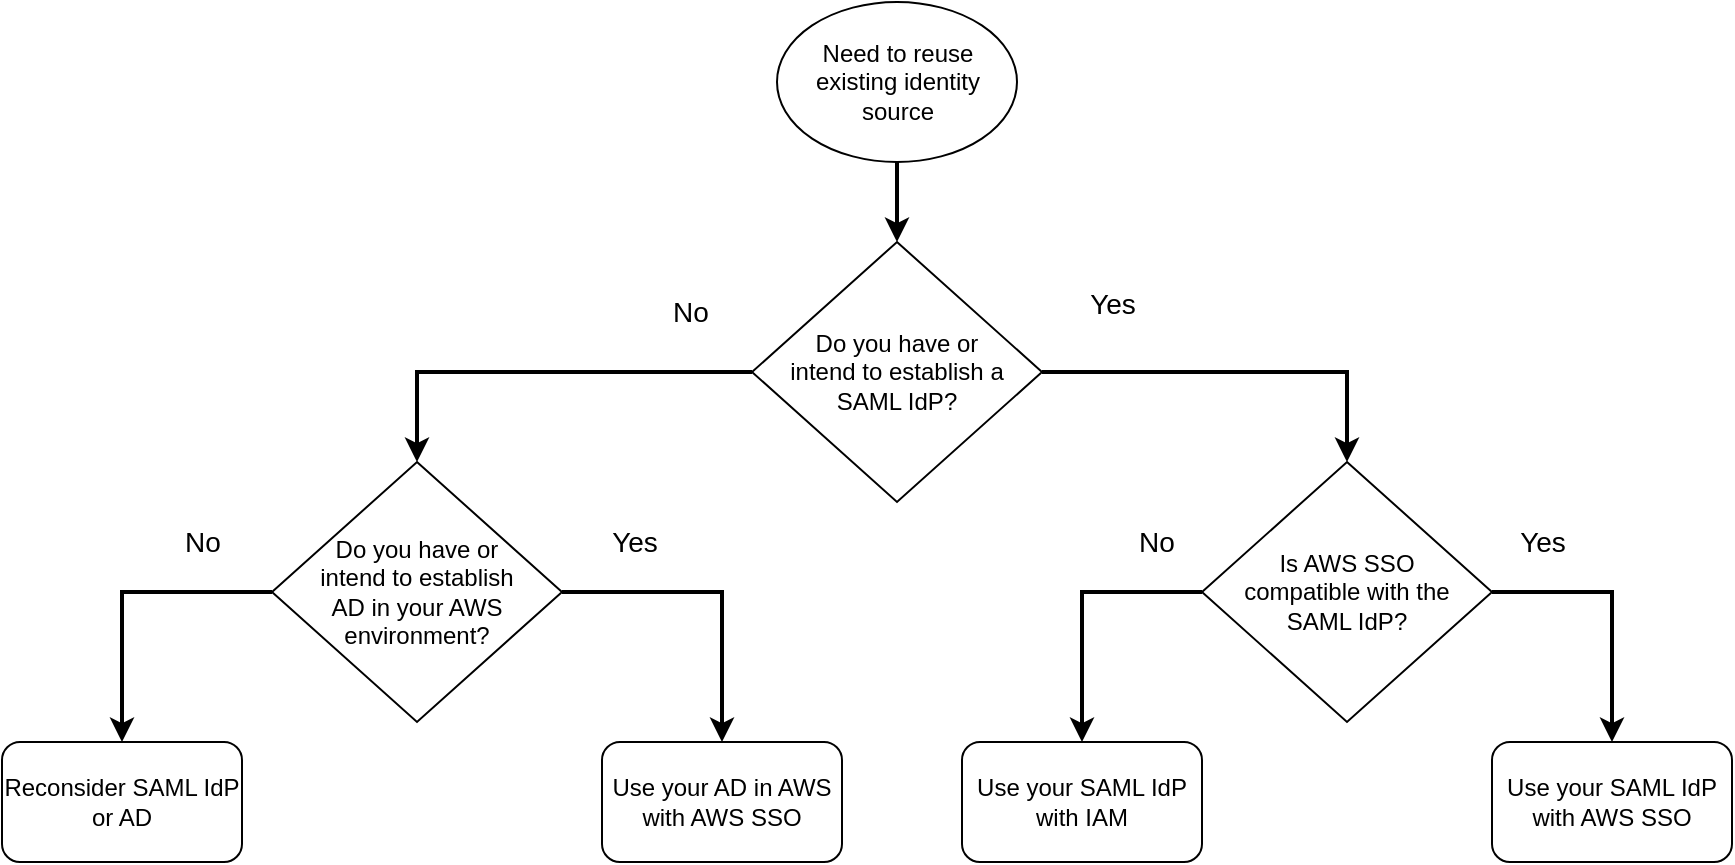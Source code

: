 <mxfile version="13.6.5" pages="3">
    <diagram id="ebNaoricuq0C9DzMqi7a" name="decision-tree">
        <mxGraphModel dx="1864" dy="1084" grid="1" gridSize="10" guides="1" tooltips="1" connect="1" arrows="1" fold="1" page="1" pageScale="1" pageWidth="850" pageHeight="1100" math="0" shadow="0">
            <root>
                <mxCell id="vapM_MPzAJH0PbhbbyIr-0"/>
                <mxCell id="vapM_MPzAJH0PbhbbyIr-1" parent="vapM_MPzAJH0PbhbbyIr-0"/>
                <mxCell id="vapM_MPzAJH0PbhbbyIr-10" style="edgeStyle=orthogonalEdgeStyle;rounded=0;orthogonalLoop=1;jettySize=auto;html=1;exitX=0.5;exitY=1;exitDx=0;exitDy=0;entryX=0.5;entryY=0;entryDx=0;entryDy=0;strokeWidth=2;" parent="vapM_MPzAJH0PbhbbyIr-1" source="vapM_MPzAJH0PbhbbyIr-2" target="vapM_MPzAJH0PbhbbyIr-3" edge="1">
                    <mxGeometry relative="1" as="geometry"/>
                </mxCell>
                <mxCell id="vapM_MPzAJH0PbhbbyIr-2" value="Need to reuse existing identity source" style="ellipse;whiteSpace=wrap;html=1;fillColor=#FFFFFF;" parent="vapM_MPzAJH0PbhbbyIr-1" vertex="1">
                    <mxGeometry x="337.5" y="60" width="120" height="80" as="geometry"/>
                </mxCell>
                <mxCell id="vapM_MPzAJH0PbhbbyIr-3" value="Do you have or intend to establish a SAML IdP?" style="rhombus;whiteSpace=wrap;html=1;fillColor=#FFFFFF;spacing=20;" parent="vapM_MPzAJH0PbhbbyIr-1" vertex="1">
                    <mxGeometry x="325" y="180" width="145" height="130" as="geometry"/>
                </mxCell>
                <mxCell id="vapM_MPzAJH0PbhbbyIr-5" value="Is AWS SSO compatible with the SAML IdP?" style="rhombus;whiteSpace=wrap;html=1;fillColor=#FFFFFF;spacing=20;" parent="vapM_MPzAJH0PbhbbyIr-1" vertex="1">
                    <mxGeometry x="550" y="290" width="145" height="130" as="geometry"/>
                </mxCell>
                <mxCell id="vapM_MPzAJH0PbhbbyIr-6" value="Use your SAML IdP with AWS SSO" style="rounded=1;whiteSpace=wrap;html=1;fillColor=#FFFFFF;" parent="vapM_MPzAJH0PbhbbyIr-1" vertex="1">
                    <mxGeometry x="695" y="430" width="120" height="60" as="geometry"/>
                </mxCell>
                <mxCell id="vapM_MPzAJH0PbhbbyIr-7" value="Do you have or intend to establish AD in your AWS environment?" style="rhombus;whiteSpace=wrap;html=1;fillColor=#FFFFFF;spacing=20;" parent="vapM_MPzAJH0PbhbbyIr-1" vertex="1">
                    <mxGeometry x="85" y="290" width="145" height="130" as="geometry"/>
                </mxCell>
                <mxCell id="vapM_MPzAJH0PbhbbyIr-8" value="Use your SAML IdP with IAM" style="rounded=1;whiteSpace=wrap;html=1;fillColor=#FFFFFF;" parent="vapM_MPzAJH0PbhbbyIr-1" vertex="1">
                    <mxGeometry x="430" y="430" width="120" height="60" as="geometry"/>
                </mxCell>
                <mxCell id="vapM_MPzAJH0PbhbbyIr-9" value="Use your AD in AWS with AWS SSO" style="rounded=1;whiteSpace=wrap;html=1;fillColor=#FFFFFF;" parent="vapM_MPzAJH0PbhbbyIr-1" vertex="1">
                    <mxGeometry x="250" y="430" width="120" height="60" as="geometry"/>
                </mxCell>
                <mxCell id="vapM_MPzAJH0PbhbbyIr-11" style="edgeStyle=orthogonalEdgeStyle;rounded=0;orthogonalLoop=1;jettySize=auto;html=1;exitX=0;exitY=0.5;exitDx=0;exitDy=0;entryX=0.5;entryY=0;entryDx=0;entryDy=0;strokeWidth=2;" parent="vapM_MPzAJH0PbhbbyIr-1" source="vapM_MPzAJH0PbhbbyIr-3" target="vapM_MPzAJH0PbhbbyIr-7" edge="1">
                    <mxGeometry relative="1" as="geometry">
                        <mxPoint x="407.5" y="150" as="sourcePoint"/>
                        <mxPoint x="407.5" y="190" as="targetPoint"/>
                    </mxGeometry>
                </mxCell>
                <mxCell id="vapM_MPzAJH0PbhbbyIr-12" style="edgeStyle=orthogonalEdgeStyle;rounded=0;orthogonalLoop=1;jettySize=auto;html=1;exitX=1;exitY=0.5;exitDx=0;exitDy=0;entryX=0.5;entryY=0;entryDx=0;entryDy=0;strokeWidth=2;" parent="vapM_MPzAJH0PbhbbyIr-1" source="vapM_MPzAJH0PbhbbyIr-3" target="vapM_MPzAJH0PbhbbyIr-5" edge="1">
                    <mxGeometry relative="1" as="geometry">
                        <mxPoint x="335" y="255" as="sourcePoint"/>
                        <mxPoint x="167.5" y="300" as="targetPoint"/>
                    </mxGeometry>
                </mxCell>
                <mxCell id="vapM_MPzAJH0PbhbbyIr-13" style="edgeStyle=orthogonalEdgeStyle;rounded=0;orthogonalLoop=1;jettySize=auto;html=1;exitX=1;exitY=0.5;exitDx=0;exitDy=0;entryX=0.5;entryY=0;entryDx=0;entryDy=0;strokeWidth=2;" parent="vapM_MPzAJH0PbhbbyIr-1" source="vapM_MPzAJH0PbhbbyIr-7" target="vapM_MPzAJH0PbhbbyIr-9" edge="1">
                    <mxGeometry relative="1" as="geometry">
                        <mxPoint x="480" y="255" as="sourcePoint"/>
                        <mxPoint x="632.5" y="300" as="targetPoint"/>
                    </mxGeometry>
                </mxCell>
                <mxCell id="vapM_MPzAJH0PbhbbyIr-16" value="&lt;font style=&quot;font-size: 14px&quot;&gt;Yes&lt;/font&gt;" style="edgeLabel;html=1;align=center;verticalAlign=middle;resizable=0;points=[];" parent="vapM_MPzAJH0PbhbbyIr-13" vertex="1" connectable="0">
                    <mxGeometry x="-0.407" y="2" relative="1" as="geometry">
                        <mxPoint x="-10" y="-23" as="offset"/>
                    </mxGeometry>
                </mxCell>
                <mxCell id="vapM_MPzAJH0PbhbbyIr-14" style="edgeStyle=orthogonalEdgeStyle;rounded=0;orthogonalLoop=1;jettySize=auto;html=1;exitX=0;exitY=0.5;exitDx=0;exitDy=0;entryX=0.5;entryY=0;entryDx=0;entryDy=0;strokeWidth=2;" parent="vapM_MPzAJH0PbhbbyIr-1" source="vapM_MPzAJH0PbhbbyIr-5" target="vapM_MPzAJH0PbhbbyIr-8" edge="1">
                    <mxGeometry relative="1" as="geometry">
                        <mxPoint x="240" y="365" as="sourcePoint"/>
                        <mxPoint x="300" y="440" as="targetPoint"/>
                    </mxGeometry>
                </mxCell>
                <mxCell id="vapM_MPzAJH0PbhbbyIr-17" value="&lt;span style=&quot;font-size: 14px&quot;&gt;No&lt;/span&gt;" style="edgeLabel;html=1;align=center;verticalAlign=middle;resizable=0;points=[];" parent="vapM_MPzAJH0PbhbbyIr-14" vertex="1" connectable="0">
                    <mxGeometry x="-0.687" y="-5" relative="1" as="geometry">
                        <mxPoint x="-2" y="-20" as="offset"/>
                    </mxGeometry>
                </mxCell>
                <mxCell id="vapM_MPzAJH0PbhbbyIr-15" style="edgeStyle=orthogonalEdgeStyle;rounded=0;orthogonalLoop=1;jettySize=auto;html=1;exitX=1;exitY=0.5;exitDx=0;exitDy=0;entryX=0.5;entryY=0;entryDx=0;entryDy=0;strokeWidth=2;" parent="vapM_MPzAJH0PbhbbyIr-1" source="vapM_MPzAJH0PbhbbyIr-5" target="vapM_MPzAJH0PbhbbyIr-6" edge="1">
                    <mxGeometry relative="1" as="geometry">
                        <mxPoint x="560" y="365" as="sourcePoint"/>
                        <mxPoint x="520" y="440" as="targetPoint"/>
                        <Array as="points">
                            <mxPoint x="755" y="355"/>
                        </Array>
                    </mxGeometry>
                </mxCell>
                <mxCell id="vapM_MPzAJH0PbhbbyIr-19" value="&lt;span style=&quot;font-size: 14px&quot;&gt;Yes&lt;/span&gt;" style="edgeLabel;html=1;align=center;verticalAlign=middle;resizable=0;points=[];" parent="vapM_MPzAJH0PbhbbyIr-15" vertex="1" connectable="0">
                    <mxGeometry x="-0.481" y="6" relative="1" as="geometry">
                        <mxPoint x="-10" y="-19" as="offset"/>
                    </mxGeometry>
                </mxCell>
                <mxCell id="vapM_MPzAJH0PbhbbyIr-20" value="Reconsider SAML IdP or AD" style="rounded=1;whiteSpace=wrap;html=1;fillColor=#FFFFFF;" parent="vapM_MPzAJH0PbhbbyIr-1" vertex="1">
                    <mxGeometry x="-50" y="430" width="120" height="60" as="geometry"/>
                </mxCell>
                <mxCell id="vapM_MPzAJH0PbhbbyIr-21" style="edgeStyle=orthogonalEdgeStyle;rounded=0;orthogonalLoop=1;jettySize=auto;html=1;exitX=0;exitY=0.5;exitDx=0;exitDy=0;entryX=0.5;entryY=0;entryDx=0;entryDy=0;strokeWidth=2;" parent="vapM_MPzAJH0PbhbbyIr-1" source="vapM_MPzAJH0PbhbbyIr-7" target="vapM_MPzAJH0PbhbbyIr-20" edge="1">
                    <mxGeometry relative="1" as="geometry">
                        <mxPoint x="240" y="365" as="sourcePoint"/>
                        <mxPoint x="320" y="440" as="targetPoint"/>
                    </mxGeometry>
                </mxCell>
                <mxCell id="vapM_MPzAJH0PbhbbyIr-22" value="&lt;font style=&quot;font-size: 14px&quot;&gt;No&lt;/font&gt;" style="edgeLabel;html=1;align=center;verticalAlign=middle;resizable=0;points=[];" parent="vapM_MPzAJH0PbhbbyIr-21" vertex="1" connectable="0">
                    <mxGeometry x="-0.407" y="2" relative="1" as="geometry">
                        <mxPoint x="9" y="-27" as="offset"/>
                    </mxGeometry>
                </mxCell>
                <mxCell id="yHYmTFjjycVsqIn3mBSF-0" value="&lt;font style=&quot;font-size: 14px&quot;&gt;No&lt;/font&gt;" style="edgeLabel;html=1;align=center;verticalAlign=middle;resizable=0;points=[];" vertex="1" connectable="0" parent="vapM_MPzAJH0PbhbbyIr-1">
                    <mxGeometry x="50" y="330" as="geometry">
                        <mxPoint x="244" y="-115" as="offset"/>
                    </mxGeometry>
                </mxCell>
                <mxCell id="yHYmTFjjycVsqIn3mBSF-1" value="&lt;font style=&quot;font-size: 14px&quot;&gt;Yes&lt;/font&gt;" style="edgeLabel;html=1;align=center;verticalAlign=middle;resizable=0;points=[];" vertex="1" connectable="0" parent="vapM_MPzAJH0PbhbbyIr-1">
                    <mxGeometry x="276" y="330" as="geometry">
                        <mxPoint x="229" y="-119" as="offset"/>
                    </mxGeometry>
                </mxCell>
            </root>
        </mxGraphModel>
    </diagram>
    <diagram id="zBwXZOt6y64cD11LXm4r" name="mad">
        <mxGraphModel dx="1864" dy="1084" grid="1" gridSize="10" guides="1" tooltips="1" connect="1" arrows="1" fold="1" page="1" pageScale="1" pageWidth="850" pageHeight="1100" math="0" shadow="0">
            <root>
                <mxCell id="0"/>
                <mxCell id="1" parent="0"/>
                <mxCell id="tUG6ERA7CwkmzWQRMpPt-1" value="" style="html=1;whiteSpace=wrap;fontSize=11;fontColor=#5a6c86;spacing=0;strokeColor=#5a6c86;strokeOpacity=100;fillOpacity=0;fillColor=#ffffff;" parent="1" vertex="1">
                    <mxGeometry x="-72" y="156" width="228" height="360" as="geometry"/>
                </mxCell>
                <UserObject label="Corporate Data Center" lucidchartObjectId="yV36uSDSA_6p" id="tUG6ERA7CwkmzWQRMpPt-2">
                    <mxCell style="html=1;whiteSpace=wrap;shape=mxgraph.aws4.group;grIcon=mxgraph.aws4.group_corporate_data_center;verticalAlign=top;align=left;spacingLeft=30;fillOpacity=100;fontColor=#5A6C86;fillColor=none;fontSize=11;spacing=0;strokeColor=#5a6c86;strokeOpacity=100;part=1;" parent="tUG6ERA7CwkmzWQRMpPt-1" vertex="1">
                        <mxGeometry width="228" height="360" as="geometry"/>
                    </mxCell>
                </UserObject>
                <UserObject label="Customer Edge Router" lucidchartObjectId="yV36Sef7pGWf" id="tUG6ERA7CwkmzWQRMpPt-3">
                    <mxCell style="html=1;whiteSpace=wrap;shape=mxgraph.aws4.customer_gateway;labelPosition=center;verticalLabelPosition=bottom;align=center;verticalAlign=top;strokeColor=none;fontSize=11;fontColor=#000000;spacing=0;strokeOpacity=100;fillColor=#693cc5;" parent="1" vertex="1">
                        <mxGeometry x="133" y="402" width="48" height="48" as="geometry"/>
                    </mxCell>
                </UserObject>
                <mxCell id="tUG6ERA7CwkmzWQRMpPt-4" value="" style="html=1;whiteSpace=wrap;fontSize=11;fontColor=#232f3e;spacing=0;strokeColor=#232f3e;strokeOpacity=100;fillOpacity=0;fillColor=#ffffff;" parent="1" vertex="1">
                    <mxGeometry x="290" y="156" width="370" height="336" as="geometry"/>
                </mxCell>
                <UserObject label="AWS Network Account" lucidchartObjectId="yV36WP5CP0t-" id="tUG6ERA7CwkmzWQRMpPt-5">
                    <mxCell style="html=1;whiteSpace=wrap;shape=mxgraph.aws4.group;grIcon=mxgraph.aws4.group_aws_cloud;verticalAlign=top;align=left;spacingLeft=30;fillOpacity=100;fillColor=none;fontSize=11;fontColor=#232f3e;spacing=0;strokeColor=#232f3e;strokeOpacity=100;part=1;" parent="tUG6ERA7CwkmzWQRMpPt-4" vertex="1">
                        <mxGeometry width="370" height="336" as="geometry"/>
                    </mxCell>
                </UserObject>
                <mxCell id="tUG6ERA7CwkmzWQRMpPt-6" value="" style="html=1;whiteSpace=wrap;fontSize=11;fontColor=#248814;spacing=0;strokeColor=#248814;strokeOpacity=100;fillOpacity=0;fillColor=#ffffff;" parent="1" vertex="1">
                    <mxGeometry x="300" y="204" width="348" height="276" as="geometry"/>
                </mxCell>
                <UserObject label="Virtual Private Cloud" lucidchartObjectId="yV36LvEYX_oW" id="tUG6ERA7CwkmzWQRMpPt-7">
                    <mxCell style="html=1;whiteSpace=wrap;shape=mxgraph.aws4.group;grIcon=mxgraph.aws4.group_vpc;verticalAlign=top;align=left;spacingLeft=30;fillOpacity=100;fontColor=#2C8723;fillColor=none;fontSize=11;spacing=0;strokeColor=#248814;strokeOpacity=100;part=1;" parent="tUG6ERA7CwkmzWQRMpPt-6" vertex="1">
                        <mxGeometry width="348" height="276" as="geometry"/>
                    </mxCell>
                </UserObject>
                <UserObject label="" lucidchartObjectId="yV36k1J~O321" id="tUG6ERA7CwkmzWQRMpPt-8">
                    <mxCell style="html=1;jettySize=18;fontSize=11;strokeOpacity=100;rounded=1;arcSize=0;edgeStyle=orthogonalEdgeStyle;startArrow=block;endFill=1;;endArrow=none;;exitX=1;exitY=0.5;exitPerimeter=1;entryX=0.121;entryY=0;entryPerimeter=1;" parent="1" source="tUG6ERA7CwkmzWQRMpPt-3" target="tUG6ERA7CwkmzWQRMpPt-40" edge="1">
                        <mxGeometry width="100" height="100" relative="1" as="geometry">
                            <Array as="points"/>
                        </mxGeometry>
                    </mxCell>
                </UserObject>
                <UserObject label="AWS Direct Connect" lucidchartObjectId="yV36MPawnAMJ" id="tUG6ERA7CwkmzWQRMpPt-9">
                    <mxCell style="html=1;whiteSpace=wrap;shape=mxgraph.aws4.resourceIcon;resIcon=mxgraph.aws4.direct_connect;labelPosition=center;verticalLabelPosition=bottom;align=center;verticalAlign=top;strokeColor=#ffffff;fontSize=11;fontColor=#000000;spacing=0;strokeOpacity=100;fillColor=#693cc5;" parent="1" vertex="1">
                        <mxGeometry x="216" y="360" width="36" height="36" as="geometry"/>
                    </mxCell>
                </UserObject>
                <UserObject label="VPN Connection" lucidchartObjectId="yV36~h.62QMF" id="tUG6ERA7CwkmzWQRMpPt-10">
                    <mxCell style="html=1;whiteSpace=wrap;shape=mxgraph.aws4.vpn_connection;labelPosition=center;verticalLabelPosition=bottom;align=center;verticalAlign=top;strokeColor=none;fontSize=11;fontColor=#000000;spacing=0;strokeOpacity=100;fillColor=#693cc5;" parent="1" vertex="1">
                        <mxGeometry x="218" y="432" width="32" height="36" as="geometry"/>
                    </mxCell>
                </UserObject>
                <UserObject label="Active Directory Domain Controller" lucidchartObjectId="yV36YjpQBl9~" id="tUG6ERA7CwkmzWQRMpPt-11">
                    <mxCell style="html=1;whiteSpace=wrap;shape=mxgraph.aws3.traditional_server;labelPosition=center;verticalLabelPosition=bottom;align=center;verticalAlign=top;fontSize=9;fontColor=#000000;spacing=3;strokeOpacity=100;fillColor=#7d7c7c;" parent="1" vertex="1">
                        <mxGeometry x="-12" y="264" width="36" height="60" as="geometry"/>
                    </mxCell>
                </UserObject>
                <UserObject label="Active Directory Domain Controller" lucidchartObjectId="yV36OMYJL0kc" id="tUG6ERA7CwkmzWQRMpPt-12">
                    <mxCell style="html=1;whiteSpace=wrap;shape=mxgraph.aws3.traditional_server;labelPosition=center;verticalLabelPosition=bottom;align=center;verticalAlign=top;fontSize=9;fontColor=#000000;spacing=3;strokeOpacity=100;fillColor=#7d7c7c;" parent="1" vertex="1">
                        <mxGeometry x="60" y="264" width="36" height="60" as="geometry"/>
                    </mxCell>
                </UserObject>
                <UserObject label="Availability Zone" lucidchartObjectId="yV36vAJjspma" id="tUG6ERA7CwkmzWQRMpPt-13">
                    <mxCell style="html=1;whiteSpace=wrap;verticalAlign=top;fillColor=none;fillOpacity=100;dashed=1;dashPattern=5 5;fontColor=#0E82B8;fontSize=11;spacing=0;strokeColor=#147eba;strokeOpacity=100;" parent="1" vertex="1">
                        <mxGeometry x="312" y="252" width="156" height="216" as="geometry"/>
                    </mxCell>
                </UserObject>
                <UserObject label="AWS Single Sign-On" lucidchartObjectId="yV369IbAe0Ue" id="tUG6ERA7CwkmzWQRMpPt-14">
                    <mxCell style="html=1;whiteSpace=wrap;shape=mxgraph.aws4.resourceIcon;resIcon=mxgraph.aws4.single_sign_on;labelPosition=center;verticalLabelPosition=bottom;align=center;verticalAlign=top;strokeColor=#ffffff;fontSize=11;fontColor=#000000;spacing=0;strokeOpacity=100;fillColor=#d6242d;" parent="1" vertex="1">
                        <mxGeometry x="939" y="516" width="72" height="72" as="geometry"/>
                    </mxCell>
                </UserObject>
                <UserObject label="AD Connector" lucidchartObjectId="yV36pOmHtfre" id="tUG6ERA7CwkmzWQRMpPt-15">
                    <mxCell style="html=1;whiteSpace=wrap;shape=mxgraph.aws4.ad_connector;labelPosition=center;verticalLabelPosition=bottom;align=center;verticalAlign=top;strokeColor=none;fontSize=11;fontColor=#000000;spacing=0;strokeOpacity=100;fillColor=#d6242d;" parent="1" vertex="1">
                        <mxGeometry x="769" y="720" width="54" height="50" as="geometry"/>
                    </mxCell>
                </UserObject>
                <UserObject label="AD Connector" lucidchartObjectId="yV368WcRAyPx" id="tUG6ERA7CwkmzWQRMpPt-16">
                    <mxCell style="html=1;whiteSpace=wrap;shape=mxgraph.aws4.ad_connector;labelPosition=center;verticalLabelPosition=bottom;align=center;verticalAlign=top;strokeColor=none;fontSize=11;fontColor=#000000;spacing=0;strokeOpacity=100;fillColor=#d6242d;" parent="1" vertex="1">
                        <mxGeometry x="939" y="720" width="54" height="50" as="geometry"/>
                    </mxCell>
                </UserObject>
                <mxCell id="tUG6ERA7CwkmzWQRMpPt-17" value="" style="html=1;whiteSpace=wrap;fontSize=11;fontColor=#147eba;spacing=0;strokeColor=none;strokeOpacity=100;fillOpacity=13;fillColor=#147eba;strokeWidth=0;" parent="1" vertex="1">
                    <mxGeometry x="324" y="288" width="132" height="168" as="geometry"/>
                </mxCell>
                <UserObject label="Private Subnet" lucidchartObjectId="yV36YjX4UM3w" id="tUG6ERA7CwkmzWQRMpPt-18">
                    <mxCell style="html=1;whiteSpace=wrap;shape=mxgraph.aws4.group;grIcon=mxgraph.aws4.group_security_group;grStroke=0;verticalAlign=top;align=left;spacingLeft=30;fillOpacity=100;strokeColor=#0E82B8;fontColor=#0E82B8;fillColor=none;fontSize=11;spacing=0;strokeOpacity=100;strokeWidth=0;part=1;" parent="tUG6ERA7CwkmzWQRMpPt-17" vertex="1">
                        <mxGeometry width="132" height="168" as="geometry"/>
                    </mxCell>
                </UserObject>
                <UserObject label="Availability Zone" lucidchartObjectId="yV366Olvt4-X" id="tUG6ERA7CwkmzWQRMpPt-19">
                    <mxCell style="html=1;whiteSpace=wrap;verticalAlign=top;fillColor=none;fillOpacity=100;dashed=1;dashPattern=5 5;fontColor=#0E82B8;fontSize=11;spacing=0;strokeColor=#147eba;strokeOpacity=100;" parent="1" vertex="1">
                        <mxGeometry x="475" y="252" width="156" height="216" as="geometry"/>
                    </mxCell>
                </UserObject>
                <mxCell id="tUG6ERA7CwkmzWQRMpPt-20" value="" style="html=1;whiteSpace=wrap;fontSize=11;fontColor=#147eba;spacing=0;strokeColor=none;strokeOpacity=100;fillOpacity=13;fillColor=#147eba;strokeWidth=0;" parent="1" vertex="1">
                    <mxGeometry x="487" y="288" width="132" height="168" as="geometry"/>
                </mxCell>
                <UserObject label="Private Subnet" lucidchartObjectId="yV36QZECznzp" id="tUG6ERA7CwkmzWQRMpPt-21">
                    <mxCell style="html=1;whiteSpace=wrap;shape=mxgraph.aws4.group;grIcon=mxgraph.aws4.group_security_group;grStroke=0;verticalAlign=top;align=left;spacingLeft=30;fillOpacity=100;strokeColor=#0E82B8;fontColor=#0E82B8;fillColor=none;fontSize=11;spacing=0;strokeOpacity=100;strokeWidth=0;part=1;" parent="tUG6ERA7CwkmzWQRMpPt-20" vertex="1">
                        <mxGeometry width="132" height="168" as="geometry"/>
                    </mxCell>
                </UserObject>
                <mxCell id="tUG6ERA7CwkmzWQRMpPt-22" value="" style="html=1;whiteSpace=wrap;fontSize=11;fontColor=#232f3e;spacing=0;strokeColor=#232f3e;strokeOpacity=100;fillOpacity=0;fillColor=#ffffff;" parent="1" vertex="1">
                    <mxGeometry x="696" y="504" width="370" height="336" as="geometry"/>
                </mxCell>
                <UserObject label="AWS Master Account" lucidchartObjectId="yV36Fc-hTEtM" id="tUG6ERA7CwkmzWQRMpPt-23">
                    <mxCell style="html=1;whiteSpace=wrap;shape=mxgraph.aws4.group;grIcon=mxgraph.aws4.group_aws_cloud;verticalAlign=top;align=left;spacingLeft=30;fillOpacity=100;fillColor=none;fontSize=11;fontColor=#232f3e;spacing=0;strokeColor=#232f3e;strokeOpacity=100;part=1;" parent="tUG6ERA7CwkmzWQRMpPt-22" vertex="1">
                        <mxGeometry width="370" height="336" as="geometry"/>
                    </mxCell>
                </UserObject>
                <mxCell id="tUG6ERA7CwkmzWQRMpPt-24" value="" style="html=1;whiteSpace=wrap;fontSize=11;fontColor=#232f3e;spacing=0;strokeColor=#232f3e;strokeOpacity=100;fillOpacity=0;fillColor=#ffffff;" parent="1" vertex="1">
                    <mxGeometry x="290" y="504" width="370" height="336" as="geometry"/>
                </mxCell>
                <UserObject label="AWS Infrastructure Shared Services Account" lucidchartObjectId="yV36uAo72ExO" id="tUG6ERA7CwkmzWQRMpPt-25">
                    <mxCell style="html=1;whiteSpace=wrap;shape=mxgraph.aws4.group;grIcon=mxgraph.aws4.group_aws_cloud;verticalAlign=top;align=left;spacingLeft=30;fillOpacity=100;fillColor=none;fontSize=11;fontColor=#232f3e;spacing=0;strokeColor=#232f3e;strokeOpacity=100;part=1;" parent="tUG6ERA7CwkmzWQRMpPt-24" vertex="1">
                        <mxGeometry width="370" height="336" as="geometry"/>
                    </mxCell>
                </UserObject>
                <mxCell id="tUG6ERA7CwkmzWQRMpPt-26" value="" style="html=1;whiteSpace=wrap;fontSize=11;fontColor=#248814;spacing=0;strokeColor=#248814;strokeOpacity=100;fillOpacity=0;fillColor=#ffffff;" parent="1" vertex="1">
                    <mxGeometry x="300" y="552" width="348" height="276" as="geometry"/>
                </mxCell>
                <UserObject label="Virtual Private Cloud" lucidchartObjectId="yV36QSAxIH4l" id="tUG6ERA7CwkmzWQRMpPt-27">
                    <mxCell style="html=1;whiteSpace=wrap;shape=mxgraph.aws4.group;grIcon=mxgraph.aws4.group_vpc;verticalAlign=top;align=left;spacingLeft=30;fillOpacity=100;fontColor=#2C8723;fillColor=none;fontSize=11;spacing=0;strokeColor=#248814;strokeOpacity=100;part=1;" parent="tUG6ERA7CwkmzWQRMpPt-26" vertex="1">
                        <mxGeometry width="348" height="276" as="geometry"/>
                    </mxCell>
                </UserObject>
                <UserObject label="Availability Zone" lucidchartObjectId="yV36DQKX4VJS" id="tUG6ERA7CwkmzWQRMpPt-28">
                    <mxCell style="html=1;whiteSpace=wrap;verticalAlign=top;fillColor=none;fillOpacity=100;dashed=1;dashPattern=5 5;fontColor=#0E82B8;fontSize=11;spacing=0;strokeColor=#147eba;strokeOpacity=100;" parent="1" vertex="1">
                        <mxGeometry x="312" y="600" width="156" height="216" as="geometry"/>
                    </mxCell>
                </UserObject>
                <mxCell id="tUG6ERA7CwkmzWQRMpPt-29" value="" style="html=1;whiteSpace=wrap;fontSize=11;fontColor=#147eba;spacing=0;strokeColor=none;strokeOpacity=100;fillOpacity=13;fillColor=#147eba;strokeWidth=0;" parent="1" vertex="1">
                    <mxGeometry x="324" y="636" width="132" height="168" as="geometry"/>
                </mxCell>
                <UserObject label="Private Subnet" lucidchartObjectId="yV36VYO2asGe" id="tUG6ERA7CwkmzWQRMpPt-30">
                    <mxCell style="html=1;whiteSpace=wrap;shape=mxgraph.aws4.group;grIcon=mxgraph.aws4.group_security_group;grStroke=0;verticalAlign=top;align=left;spacingLeft=30;fillOpacity=100;strokeColor=#0E82B8;fontColor=#0E82B8;fillColor=none;fontSize=11;spacing=0;strokeOpacity=100;strokeWidth=0;part=1;" parent="tUG6ERA7CwkmzWQRMpPt-29" vertex="1">
                        <mxGeometry width="132" height="168" as="geometry"/>
                    </mxCell>
                </UserObject>
                <UserObject label="Availability Zone" lucidchartObjectId="yV36gyVJO9Ug" id="tUG6ERA7CwkmzWQRMpPt-31">
                    <mxCell style="html=1;whiteSpace=wrap;verticalAlign=top;fillColor=none;fillOpacity=100;dashed=1;dashPattern=5 5;fontColor=#0E82B8;fontSize=11;spacing=0;strokeColor=#147eba;strokeOpacity=100;" parent="1" vertex="1">
                        <mxGeometry x="475" y="600" width="156" height="216" as="geometry"/>
                    </mxCell>
                </UserObject>
                <mxCell id="tUG6ERA7CwkmzWQRMpPt-32" value="" style="html=1;whiteSpace=wrap;fontSize=11;fontColor=#147eba;spacing=0;strokeColor=none;strokeOpacity=100;fillOpacity=13;fillColor=#147eba;strokeWidth=0;" parent="1" vertex="1">
                    <mxGeometry x="487" y="636" width="132" height="168" as="geometry"/>
                </mxCell>
                <UserObject label="Private Subnet" lucidchartObjectId="yV36o6tIp~Oz" id="tUG6ERA7CwkmzWQRMpPt-33">
                    <mxCell style="html=1;whiteSpace=wrap;shape=mxgraph.aws4.group;grIcon=mxgraph.aws4.group_security_group;grStroke=0;verticalAlign=top;align=left;spacingLeft=30;fillOpacity=100;strokeColor=#0E82B8;fontColor=#0E82B8;fillColor=none;fontSize=11;spacing=0;strokeOpacity=100;strokeWidth=0;part=1;" parent="tUG6ERA7CwkmzWQRMpPt-32" vertex="1">
                        <mxGeometry width="132" height="168" as="geometry"/>
                    </mxCell>
                </UserObject>
                <mxCell id="tUG6ERA7CwkmzWQRMpPt-34" value="" style="html=1;whiteSpace=wrap;fontSize=11;fontColor=#147eba;spacing=0;strokeColor=none;strokeOpacity=100;fillOpacity=13;fillColor=#147eba;strokeWidth=0;" parent="1" vertex="1">
                    <mxGeometry x="721" y="636" width="150" height="168" as="geometry"/>
                </mxCell>
                <UserObject label="Shared Subnet from Shared Services VPC" lucidchartObjectId="yV36zYc8-SsR" id="tUG6ERA7CwkmzWQRMpPt-35">
                    <mxCell style="html=1;whiteSpace=wrap;shape=mxgraph.aws4.group;grIcon=mxgraph.aws4.group_security_group;grStroke=0;verticalAlign=top;align=left;spacingLeft=30;fillOpacity=100;strokeColor=#0E82B8;fontColor=#0E82B8;fillColor=none;fontSize=11;spacing=0;strokeOpacity=100;strokeWidth=0;part=1;" parent="tUG6ERA7CwkmzWQRMpPt-34" vertex="1">
                        <mxGeometry width="150" height="168" as="geometry"/>
                    </mxCell>
                </UserObject>
                <mxCell id="tUG6ERA7CwkmzWQRMpPt-36" value="" style="html=1;whiteSpace=wrap;fontSize=11;fontColor=#147eba;spacing=0;strokeColor=none;strokeOpacity=100;fillOpacity=13;fillColor=#147eba;strokeWidth=0;" parent="1" vertex="1">
                    <mxGeometry x="891" y="636" width="150" height="168" as="geometry"/>
                </mxCell>
                <UserObject label="Shared Subnet from Shared Services VPC" lucidchartObjectId="yV36Ej3NoUNp" id="tUG6ERA7CwkmzWQRMpPt-37">
                    <mxCell style="html=1;whiteSpace=wrap;shape=mxgraph.aws4.group;grIcon=mxgraph.aws4.group_security_group;grStroke=0;verticalAlign=top;align=left;spacingLeft=30;fillOpacity=100;strokeColor=#0E82B8;fontColor=#0E82B8;fillColor=none;fontSize=11;spacing=0;strokeOpacity=100;strokeWidth=0;part=1;" parent="tUG6ERA7CwkmzWQRMpPt-36" vertex="1">
                        <mxGeometry width="150" height="168" as="geometry"/>
                    </mxCell>
                </UserObject>
                <UserObject label="" lucidchartObjectId="yV36VeFLOU1M" id="tUG6ERA7CwkmzWQRMpPt-38">
                    <mxCell style="html=1;jettySize=18;fontSize=11;strokeColor=#d6242d;strokeOpacity=100;strokeWidth=3;rounded=1;arcSize=0;edgeStyle=elbowEdgeStyle;startArrow=none;;endArrow=block;endFill=1;;entryX=0;entryY=0.286;entryPerimeter=1;" parent="1" target="tUG6ERA7CwkmzWQRMpPt-34" edge="1">
                        <mxGeometry width="100" height="100" relative="1" as="geometry">
                            <Array as="points"/>
                            <mxPoint x="456" y="684" as="sourcePoint"/>
                        </mxGeometry>
                    </mxCell>
                </UserObject>
                <UserObject label="" lucidchartObjectId="yV36ouSR5pkV" id="tUG6ERA7CwkmzWQRMpPt-39">
                    <mxCell style="html=1;jettySize=18;fontSize=11;strokeColor=#d6242d;strokeOpacity=100;strokeWidth=3;rounded=1;arcSize=0;edgeStyle=orthogonalEdgeStyle;startArrow=none;;endArrow=block;endFill=1;;exitX=1;exitY=0.429;exitPerimeter=1;entryX=0;entryY=0.429;entryPerimeter=1;" parent="1" source="tUG6ERA7CwkmzWQRMpPt-32" target="tUG6ERA7CwkmzWQRMpPt-36" edge="1">
                        <mxGeometry width="100" height="100" relative="1" as="geometry">
                            <Array as="points"/>
                        </mxGeometry>
                    </mxCell>
                </UserObject>
                <UserObject label="Shared  Transit Gateway" lucidchartObjectId="yV36JQ-C3Iln" id="tUG6ERA7CwkmzWQRMpPt-40">
                    <mxCell style="html=1;whiteSpace=wrap;shape=mxgraph.aws4.resourceIcon;resIcon=mxgraph.aws4.transit_gateway;labelPosition=center;verticalLabelPosition=bottom;align=center;verticalAlign=top;strokeColor=#ffffff;fontSize=11;fontColor=#000000;spacing=0;strokeOpacity=100;fillColor=#693cc5;" parent="1" vertex="1">
                        <mxGeometry x="652" y="468" width="54" height="54" as="geometry"/>
                    </mxCell>
                </UserObject>
                <UserObject label="AWS Managed Microsoft AD" lucidchartObjectId="KV36Be.7rDYy" id="tUG6ERA7CwkmzWQRMpPt-41">
                    <mxCell style="html=1;whiteSpace=wrap;shape=mxgraph.aws4.managed_ms_ad;labelPosition=center;verticalLabelPosition=bottom;align=center;verticalAlign=top;strokeColor=none;fontSize=11;fontColor=#000000;spacing=0;strokeOpacity=100;fillColor=#d6242d;" parent="1" vertex="1">
                        <mxGeometry x="372" y="696" width="48" height="47" as="geometry"/>
                    </mxCell>
                </UserObject>
                <UserObject label="AWS Managed Microsoft AD" lucidchartObjectId="KV36wjnMP4rZ" id="tUG6ERA7CwkmzWQRMpPt-42">
                    <mxCell style="html=1;whiteSpace=wrap;shape=mxgraph.aws4.managed_ms_ad;labelPosition=center;verticalLabelPosition=bottom;align=center;verticalAlign=top;strokeColor=none;fontSize=11;fontColor=#000000;spacing=0;strokeOpacity=100;fillColor=#d6242d;" parent="1" vertex="1">
                        <mxGeometry x="529" y="696" width="48" height="47" as="geometry"/>
                    </mxCell>
                </UserObject>
            </root>
        </mxGraphModel>
    </diagram>
    <diagram id="OAX0-c43AcRWh5rPUBYf" name="self-managed-ad">
        <mxGraphModel dx="1864" dy="1084" grid="1" gridSize="10" guides="1" tooltips="1" connect="1" arrows="1" fold="1" page="1" pageScale="1" pageWidth="850" pageHeight="1100" math="0" shadow="0">
            <root>
                <mxCell id="wwPzeh1myE0Zpn4RF0lU-0"/>
                <mxCell id="wwPzeh1myE0Zpn4RF0lU-1" parent="wwPzeh1myE0Zpn4RF0lU-0"/>
                <mxCell id="wwPzeh1myE0Zpn4RF0lU-2" value="" style="html=1;whiteSpace=wrap;fontSize=11;fontColor=#5a6c86;spacing=0;strokeColor=#5a6c86;strokeOpacity=100;fillOpacity=0;fillColor=#ffffff;" parent="wwPzeh1myE0Zpn4RF0lU-1" vertex="1">
                    <mxGeometry x="-72" y="156" width="228" height="360" as="geometry"/>
                </mxCell>
                <UserObject label="Corporate Data Center" lucidchartObjectId="wD36Ym39XgtD" id="wwPzeh1myE0Zpn4RF0lU-3">
                    <mxCell style="html=1;whiteSpace=wrap;shape=mxgraph.aws4.group;grIcon=mxgraph.aws4.group_corporate_data_center;verticalAlign=top;align=left;spacingLeft=30;fillOpacity=100;fontColor=#5A6C86;fillColor=none;fontSize=11;spacing=0;strokeColor=#5a6c86;strokeOpacity=100;part=1;" parent="wwPzeh1myE0Zpn4RF0lU-2" vertex="1">
                        <mxGeometry width="228" height="360" as="geometry"/>
                    </mxCell>
                </UserObject>
                <UserObject label="Customer Edge Router" lucidchartObjectId="wD36wJ8la3iW" id="wwPzeh1myE0Zpn4RF0lU-4">
                    <mxCell style="html=1;whiteSpace=wrap;shape=mxgraph.aws4.customer_gateway;labelPosition=center;verticalLabelPosition=bottom;align=center;verticalAlign=top;strokeColor=none;fontSize=11;fontColor=#000000;spacing=0;strokeOpacity=100;fillColor=#693cc5;" parent="wwPzeh1myE0Zpn4RF0lU-1" vertex="1">
                        <mxGeometry x="133" y="402" width="48" height="48" as="geometry"/>
                    </mxCell>
                </UserObject>
                <mxCell id="wwPzeh1myE0Zpn4RF0lU-5" value="" style="html=1;whiteSpace=wrap;fontSize=11;fontColor=#232f3e;spacing=0;strokeColor=#232f3e;strokeOpacity=100;fillOpacity=0;fillColor=#ffffff;" parent="wwPzeh1myE0Zpn4RF0lU-1" vertex="1">
                    <mxGeometry x="290" y="156" width="370" height="336" as="geometry"/>
                </mxCell>
                <UserObject label="AWS Network Account" lucidchartObjectId="wD36ZxVUwn57" id="wwPzeh1myE0Zpn4RF0lU-6">
                    <mxCell style="html=1;whiteSpace=wrap;shape=mxgraph.aws4.group;grIcon=mxgraph.aws4.group_aws_cloud;verticalAlign=top;align=left;spacingLeft=30;fillOpacity=100;fillColor=none;fontSize=11;fontColor=#232f3e;spacing=0;strokeColor=#232f3e;strokeOpacity=100;part=1;" parent="wwPzeh1myE0Zpn4RF0lU-5" vertex="1">
                        <mxGeometry width="370" height="336" as="geometry"/>
                    </mxCell>
                </UserObject>
                <mxCell id="wwPzeh1myE0Zpn4RF0lU-7" value="" style="html=1;whiteSpace=wrap;fontSize=11;fontColor=#248814;spacing=0;strokeColor=#248814;strokeOpacity=100;fillOpacity=0;fillColor=#ffffff;" parent="wwPzeh1myE0Zpn4RF0lU-1" vertex="1">
                    <mxGeometry x="300" y="204" width="348" height="276" as="geometry"/>
                </mxCell>
                <UserObject label="Virtual Private Cloud" lucidchartObjectId="wD36VYw41Bxi" id="wwPzeh1myE0Zpn4RF0lU-8">
                    <mxCell style="html=1;whiteSpace=wrap;shape=mxgraph.aws4.group;grIcon=mxgraph.aws4.group_vpc;verticalAlign=top;align=left;spacingLeft=30;fillOpacity=100;fontColor=#2C8723;fillColor=none;fontSize=11;spacing=0;strokeColor=#248814;strokeOpacity=100;part=1;" parent="wwPzeh1myE0Zpn4RF0lU-7" vertex="1">
                        <mxGeometry width="348" height="276" as="geometry"/>
                    </mxCell>
                </UserObject>
                <UserObject label="" lucidchartObjectId="wD36kJcJA6Z." id="wwPzeh1myE0Zpn4RF0lU-9">
                    <mxCell style="html=1;jettySize=18;fontSize=11;strokeOpacity=100;rounded=1;arcSize=0;edgeStyle=orthogonalEdgeStyle;startArrow=block;endFill=1;;endArrow=none;;exitX=1;exitY=0.5;exitPerimeter=1;entryX=0.121;entryY=0;entryPerimeter=1;" parent="wwPzeh1myE0Zpn4RF0lU-1" source="wwPzeh1myE0Zpn4RF0lU-4" target="wwPzeh1myE0Zpn4RF0lU-43" edge="1">
                        <mxGeometry width="100" height="100" relative="1" as="geometry">
                            <Array as="points"/>
                        </mxGeometry>
                    </mxCell>
                </UserObject>
                <UserObject label="AWS Direct Connect" lucidchartObjectId="wD36FEzocoYv" id="wwPzeh1myE0Zpn4RF0lU-10">
                    <mxCell style="html=1;whiteSpace=wrap;shape=mxgraph.aws4.resourceIcon;resIcon=mxgraph.aws4.direct_connect;labelPosition=center;verticalLabelPosition=bottom;align=center;verticalAlign=top;strokeColor=#ffffff;fontSize=11;fontColor=#000000;spacing=0;strokeOpacity=100;fillColor=#693cc5;" parent="wwPzeh1myE0Zpn4RF0lU-1" vertex="1">
                        <mxGeometry x="216" y="360" width="36" height="36" as="geometry"/>
                    </mxCell>
                </UserObject>
                <UserObject label="VPN Connection" lucidchartObjectId="wD36rDgqL8s-" id="wwPzeh1myE0Zpn4RF0lU-11">
                    <mxCell style="html=1;whiteSpace=wrap;shape=mxgraph.aws4.vpn_connection;labelPosition=center;verticalLabelPosition=bottom;align=center;verticalAlign=top;strokeColor=none;fontSize=11;fontColor=#000000;spacing=0;strokeOpacity=100;fillColor=#693cc5;" parent="wwPzeh1myE0Zpn4RF0lU-1" vertex="1">
                        <mxGeometry x="218" y="432" width="32" height="36" as="geometry"/>
                    </mxCell>
                </UserObject>
                <UserObject label="Active Directory Domain Controller" lucidchartObjectId="wD36HZFNTlSK" id="wwPzeh1myE0Zpn4RF0lU-12">
                    <mxCell style="html=1;whiteSpace=wrap;shape=mxgraph.aws3.traditional_server;labelPosition=center;verticalLabelPosition=bottom;align=center;verticalAlign=top;fontSize=9;fontColor=#000000;spacing=3;strokeOpacity=100;fillColor=#7d7c7c;" parent="wwPzeh1myE0Zpn4RF0lU-1" vertex="1">
                        <mxGeometry x="-12" y="264" width="36" height="60" as="geometry"/>
                    </mxCell>
                </UserObject>
                <UserObject label="Active Directory Domain Controller" lucidchartObjectId="wD36LtflCKao" id="wwPzeh1myE0Zpn4RF0lU-13">
                    <mxCell style="html=1;whiteSpace=wrap;shape=mxgraph.aws3.traditional_server;labelPosition=center;verticalLabelPosition=bottom;align=center;verticalAlign=top;fontSize=9;fontColor=#000000;spacing=3;strokeOpacity=100;fillColor=#7d7c7c;" parent="wwPzeh1myE0Zpn4RF0lU-1" vertex="1">
                        <mxGeometry x="60" y="264" width="36" height="60" as="geometry"/>
                    </mxCell>
                </UserObject>
                <UserObject label="Availability Zone" lucidchartObjectId="wD36nfhqBQ6m" id="wwPzeh1myE0Zpn4RF0lU-14">
                    <mxCell style="html=1;whiteSpace=wrap;verticalAlign=top;fillColor=none;fillOpacity=100;dashed=1;dashPattern=5 5;fontColor=#0E82B8;fontSize=11;spacing=0;strokeColor=#147eba;strokeOpacity=100;" parent="wwPzeh1myE0Zpn4RF0lU-1" vertex="1">
                        <mxGeometry x="312" y="252" width="156" height="216" as="geometry"/>
                    </mxCell>
                </UserObject>
                <UserObject label="AWS Single Sign-On" lucidchartObjectId="wD36kNR8~0z." id="wwPzeh1myE0Zpn4RF0lU-15">
                    <mxCell style="html=1;whiteSpace=wrap;shape=mxgraph.aws4.resourceIcon;resIcon=mxgraph.aws4.single_sign_on;labelPosition=center;verticalLabelPosition=bottom;align=center;verticalAlign=top;strokeColor=#ffffff;fontSize=11;fontColor=#000000;spacing=0;strokeOpacity=100;fillColor=#d6242d;" parent="wwPzeh1myE0Zpn4RF0lU-1" vertex="1">
                        <mxGeometry x="939" y="516" width="72" height="72" as="geometry"/>
                    </mxCell>
                </UserObject>
                <UserObject label="Active Directory Domain Controller" lucidchartObjectId="wD36DaoUCd1O" id="wwPzeh1myE0Zpn4RF0lU-16">
                    <mxCell style="html=1;whiteSpace=wrap;shape=mxgraph.aws4.instance2;labelPosition=center;verticalLabelPosition=bottom;align=center;verticalAlign=top;strokeColor=none;fontSize=9;fontColor=#000000;spacing=0;strokeOpacity=100;fillColor=#d86613;" parent="wwPzeh1myE0Zpn4RF0lU-1" vertex="1">
                        <mxGeometry x="365" y="696" width="48" height="48" as="geometry"/>
                    </mxCell>
                </UserObject>
                <UserObject label="AD Connector" lucidchartObjectId="wD36j2OiF2Uv" id="wwPzeh1myE0Zpn4RF0lU-17">
                    <mxCell style="html=1;whiteSpace=wrap;shape=mxgraph.aws4.ad_connector;labelPosition=center;verticalLabelPosition=bottom;align=center;verticalAlign=top;strokeColor=none;fontSize=11;fontColor=#000000;spacing=0;strokeOpacity=100;fillColor=#d6242d;" parent="wwPzeh1myE0Zpn4RF0lU-1" vertex="1">
                        <mxGeometry x="769" y="720" width="54" height="50" as="geometry"/>
                    </mxCell>
                </UserObject>
                <UserObject label="AD Connector" lucidchartObjectId="wD36SxE5pKJ1" id="wwPzeh1myE0Zpn4RF0lU-18">
                    <mxCell style="html=1;whiteSpace=wrap;shape=mxgraph.aws4.ad_connector;labelPosition=center;verticalLabelPosition=bottom;align=center;verticalAlign=top;strokeColor=none;fontSize=11;fontColor=#000000;spacing=0;strokeOpacity=100;fillColor=#d6242d;" parent="wwPzeh1myE0Zpn4RF0lU-1" vertex="1">
                        <mxGeometry x="939" y="720" width="54" height="50" as="geometry"/>
                    </mxCell>
                </UserObject>
                <mxCell id="wwPzeh1myE0Zpn4RF0lU-19" value="" style="html=1;whiteSpace=wrap;fontSize=11;fontColor=#147eba;spacing=0;strokeColor=none;strokeOpacity=100;fillOpacity=13;fillColor=#147eba;strokeWidth=0;" parent="wwPzeh1myE0Zpn4RF0lU-1" vertex="1">
                    <mxGeometry x="324" y="288" width="132" height="168" as="geometry"/>
                </mxCell>
                <UserObject label="Private Subnet" lucidchartObjectId="TD36RyMJqsJV" id="wwPzeh1myE0Zpn4RF0lU-20">
                    <mxCell style="html=1;whiteSpace=wrap;shape=mxgraph.aws4.group;grIcon=mxgraph.aws4.group_security_group;grStroke=0;verticalAlign=top;align=left;spacingLeft=30;fillOpacity=100;strokeColor=#0E82B8;fontColor=#0E82B8;fillColor=none;fontSize=11;spacing=0;strokeOpacity=100;strokeWidth=0;part=1;" parent="wwPzeh1myE0Zpn4RF0lU-19" vertex="1">
                        <mxGeometry width="132" height="168" as="geometry"/>
                    </mxCell>
                </UserObject>
                <UserObject label="Availability Zone" lucidchartObjectId="LE36CS7RkqMw" id="wwPzeh1myE0Zpn4RF0lU-21">
                    <mxCell style="html=1;whiteSpace=wrap;verticalAlign=top;fillColor=none;fillOpacity=100;dashed=1;dashPattern=5 5;fontColor=#0E82B8;fontSize=11;spacing=0;strokeColor=#147eba;strokeOpacity=100;" parent="wwPzeh1myE0Zpn4RF0lU-1" vertex="1">
                        <mxGeometry x="475" y="252" width="156" height="216" as="geometry"/>
                    </mxCell>
                </UserObject>
                <mxCell id="wwPzeh1myE0Zpn4RF0lU-22" value="" style="html=1;whiteSpace=wrap;fontSize=11;fontColor=#147eba;spacing=0;strokeColor=none;strokeOpacity=100;fillOpacity=13;fillColor=#147eba;strokeWidth=0;" parent="wwPzeh1myE0Zpn4RF0lU-1" vertex="1">
                    <mxGeometry x="487" y="288" width="132" height="168" as="geometry"/>
                </mxCell>
                <UserObject label="Private Subnet" lucidchartObjectId="LE36ypRZaqdX" id="wwPzeh1myE0Zpn4RF0lU-23">
                    <mxCell style="html=1;whiteSpace=wrap;shape=mxgraph.aws4.group;grIcon=mxgraph.aws4.group_security_group;grStroke=0;verticalAlign=top;align=left;spacingLeft=30;fillOpacity=100;strokeColor=#0E82B8;fontColor=#0E82B8;fillColor=none;fontSize=11;spacing=0;strokeOpacity=100;strokeWidth=0;part=1;" parent="wwPzeh1myE0Zpn4RF0lU-22" vertex="1">
                        <mxGeometry width="132" height="168" as="geometry"/>
                    </mxCell>
                </UserObject>
                <mxCell id="wwPzeh1myE0Zpn4RF0lU-24" value="" style="html=1;whiteSpace=wrap;fontSize=11;fontColor=#232f3e;spacing=0;strokeColor=#232f3e;strokeOpacity=100;fillOpacity=0;fillColor=#ffffff;" parent="wwPzeh1myE0Zpn4RF0lU-1" vertex="1">
                    <mxGeometry x="696" y="504" width="370" height="336" as="geometry"/>
                </mxCell>
                <UserObject label="AWS Master Account" lucidchartObjectId="OF36W._agoQD" id="wwPzeh1myE0Zpn4RF0lU-25">
                    <mxCell style="html=1;whiteSpace=wrap;shape=mxgraph.aws4.group;grIcon=mxgraph.aws4.group_aws_cloud;verticalAlign=top;align=left;spacingLeft=30;fillOpacity=100;fillColor=none;fontSize=11;fontColor=#232f3e;spacing=0;strokeColor=#232f3e;strokeOpacity=100;part=1;" parent="wwPzeh1myE0Zpn4RF0lU-24" vertex="1">
                        <mxGeometry width="370" height="336" as="geometry"/>
                    </mxCell>
                </UserObject>
                <mxCell id="wwPzeh1myE0Zpn4RF0lU-26" value="" style="html=1;whiteSpace=wrap;fontSize=11;fontColor=#232f3e;spacing=0;strokeColor=#232f3e;strokeOpacity=100;fillOpacity=0;fillColor=#ffffff;" parent="wwPzeh1myE0Zpn4RF0lU-1" vertex="1">
                    <mxGeometry x="290" y="504" width="370" height="336" as="geometry"/>
                </mxCell>
                <UserObject label="AWS Infrastructure Shared Services Account" lucidchartObjectId="xG36xLOHteyp" id="wwPzeh1myE0Zpn4RF0lU-27">
                    <mxCell style="html=1;whiteSpace=wrap;shape=mxgraph.aws4.group;grIcon=mxgraph.aws4.group_aws_cloud;verticalAlign=top;align=left;spacingLeft=30;fillOpacity=100;fillColor=none;fontSize=11;fontColor=#232f3e;spacing=0;strokeColor=#232f3e;strokeOpacity=100;part=1;" parent="wwPzeh1myE0Zpn4RF0lU-26" vertex="1">
                        <mxGeometry width="370" height="336" as="geometry"/>
                    </mxCell>
                </UserObject>
                <mxCell id="wwPzeh1myE0Zpn4RF0lU-28" value="" style="html=1;whiteSpace=wrap;fontSize=11;fontColor=#248814;spacing=0;strokeColor=#248814;strokeOpacity=100;fillOpacity=0;fillColor=#ffffff;" parent="wwPzeh1myE0Zpn4RF0lU-1" vertex="1">
                    <mxGeometry x="300" y="552" width="348" height="276" as="geometry"/>
                </mxCell>
                <UserObject label="Virtual Private Cloud" lucidchartObjectId="xG36bU3EwZGL" id="wwPzeh1myE0Zpn4RF0lU-29">
                    <mxCell style="html=1;whiteSpace=wrap;shape=mxgraph.aws4.group;grIcon=mxgraph.aws4.group_vpc;verticalAlign=top;align=left;spacingLeft=30;fillOpacity=100;fontColor=#2C8723;fillColor=none;fontSize=11;spacing=0;strokeColor=#248814;strokeOpacity=100;part=1;" parent="wwPzeh1myE0Zpn4RF0lU-28" vertex="1">
                        <mxGeometry width="348" height="276" as="geometry"/>
                    </mxCell>
                </UserObject>
                <UserObject label="Availability Zone" lucidchartObjectId="xG36mbn3TyXV" id="wwPzeh1myE0Zpn4RF0lU-30">
                    <mxCell style="html=1;whiteSpace=wrap;verticalAlign=top;fillColor=none;fillOpacity=100;dashed=1;dashPattern=5 5;fontColor=#0E82B8;fontSize=11;spacing=0;strokeColor=#147eba;strokeOpacity=100;" parent="wwPzeh1myE0Zpn4RF0lU-1" vertex="1">
                        <mxGeometry x="312" y="600" width="156" height="216" as="geometry"/>
                    </mxCell>
                </UserObject>
                <mxCell id="wwPzeh1myE0Zpn4RF0lU-31" value="" style="html=1;whiteSpace=wrap;fontSize=11;fontColor=#147eba;spacing=0;strokeColor=none;strokeOpacity=100;fillOpacity=13;fillColor=#147eba;strokeWidth=0;" parent="wwPzeh1myE0Zpn4RF0lU-1" vertex="1">
                    <mxGeometry x="324" y="636" width="132" height="168" as="geometry"/>
                </mxCell>
                <UserObject label="Private Subnet" lucidchartObjectId="xG36GwA9uOWC" id="wwPzeh1myE0Zpn4RF0lU-32">
                    <mxCell style="html=1;whiteSpace=wrap;shape=mxgraph.aws4.group;grIcon=mxgraph.aws4.group_security_group;grStroke=0;verticalAlign=top;align=left;spacingLeft=30;fillOpacity=100;strokeColor=#0E82B8;fontColor=#0E82B8;fillColor=none;fontSize=11;spacing=0;strokeOpacity=100;strokeWidth=0;part=1;" parent="wwPzeh1myE0Zpn4RF0lU-31" vertex="1">
                        <mxGeometry width="132" height="168" as="geometry"/>
                    </mxCell>
                </UserObject>
                <UserObject label="Availability Zone" lucidchartObjectId="xG36XXbvC-xL" id="wwPzeh1myE0Zpn4RF0lU-33">
                    <mxCell style="html=1;whiteSpace=wrap;verticalAlign=top;fillColor=none;fillOpacity=100;dashed=1;dashPattern=5 5;fontColor=#0E82B8;fontSize=11;spacing=0;strokeColor=#147eba;strokeOpacity=100;" parent="wwPzeh1myE0Zpn4RF0lU-1" vertex="1">
                        <mxGeometry x="475" y="600" width="156" height="216" as="geometry"/>
                    </mxCell>
                </UserObject>
                <mxCell id="wwPzeh1myE0Zpn4RF0lU-34" value="" style="html=1;whiteSpace=wrap;fontSize=11;fontColor=#147eba;spacing=0;strokeColor=none;strokeOpacity=100;fillOpacity=13;fillColor=#147eba;strokeWidth=0;" parent="wwPzeh1myE0Zpn4RF0lU-1" vertex="1">
                    <mxGeometry x="487" y="636" width="132" height="168" as="geometry"/>
                </mxCell>
                <UserObject label="Private Subnet" lucidchartObjectId="xG3641cFgogq" id="wwPzeh1myE0Zpn4RF0lU-35">
                    <mxCell style="html=1;whiteSpace=wrap;shape=mxgraph.aws4.group;grIcon=mxgraph.aws4.group_security_group;grStroke=0;verticalAlign=top;align=left;spacingLeft=30;fillOpacity=100;strokeColor=#0E82B8;fontColor=#0E82B8;fillColor=none;fontSize=11;spacing=0;strokeOpacity=100;strokeWidth=0;part=1;" parent="wwPzeh1myE0Zpn4RF0lU-34" vertex="1">
                        <mxGeometry width="132" height="168" as="geometry"/>
                    </mxCell>
                </UserObject>
                <mxCell id="wwPzeh1myE0Zpn4RF0lU-36" value="" style="html=1;whiteSpace=wrap;fontSize=11;fontColor=#147eba;spacing=0;strokeColor=none;strokeOpacity=100;fillOpacity=13;fillColor=#147eba;strokeWidth=0;" parent="wwPzeh1myE0Zpn4RF0lU-1" vertex="1">
                    <mxGeometry x="721" y="636" width="150" height="168" as="geometry"/>
                </mxCell>
                <UserObject label="Shared Subnet from Shared Services VPC" lucidchartObjectId=".G36kKw.nmQ4" id="wwPzeh1myE0Zpn4RF0lU-37">
                    <mxCell style="html=1;whiteSpace=wrap;shape=mxgraph.aws4.group;grIcon=mxgraph.aws4.group_security_group;grStroke=0;verticalAlign=top;align=left;spacingLeft=30;fillOpacity=100;strokeColor=#0E82B8;fontColor=#0E82B8;fillColor=none;fontSize=11;spacing=0;strokeOpacity=100;strokeWidth=0;part=1;" parent="wwPzeh1myE0Zpn4RF0lU-36" vertex="1">
                        <mxGeometry width="150" height="168" as="geometry"/>
                    </mxCell>
                </UserObject>
                <UserObject label="Active Directory Domain Controller" lucidchartObjectId="UH36cJ8g1mEP" id="wwPzeh1myE0Zpn4RF0lU-38">
                    <mxCell style="html=1;whiteSpace=wrap;shape=mxgraph.aws4.instance2;labelPosition=center;verticalLabelPosition=bottom;align=center;verticalAlign=top;strokeColor=none;fontSize=9;fontColor=#000000;spacing=0;strokeOpacity=100;fillColor=#d86613;" parent="wwPzeh1myE0Zpn4RF0lU-1" vertex="1">
                        <mxGeometry x="535" y="696" width="48" height="48" as="geometry"/>
                    </mxCell>
                </UserObject>
                <mxCell id="wwPzeh1myE0Zpn4RF0lU-39" value="" style="html=1;whiteSpace=wrap;fontSize=11;fontColor=#147eba;spacing=0;strokeColor=none;strokeOpacity=100;fillOpacity=13;fillColor=#147eba;strokeWidth=0;" parent="wwPzeh1myE0Zpn4RF0lU-1" vertex="1">
                    <mxGeometry x="891" y="636" width="150" height="168" as="geometry"/>
                </mxCell>
                <UserObject label="Shared Subnet from Shared Services VPC" lucidchartObjectId="UH36OwW5UC-e" id="wwPzeh1myE0Zpn4RF0lU-40">
                    <mxCell style="html=1;whiteSpace=wrap;shape=mxgraph.aws4.group;grIcon=mxgraph.aws4.group_security_group;grStroke=0;verticalAlign=top;align=left;spacingLeft=30;fillOpacity=100;strokeColor=#0E82B8;fontColor=#0E82B8;fillColor=none;fontSize=11;spacing=0;strokeOpacity=100;strokeWidth=0;part=1;" parent="wwPzeh1myE0Zpn4RF0lU-39" vertex="1">
                        <mxGeometry width="150" height="168" as="geometry"/>
                    </mxCell>
                </UserObject>
                <UserObject label="" lucidchartObjectId="xI36AKD8-Aab" id="wwPzeh1myE0Zpn4RF0lU-41">
                    <mxCell style="html=1;jettySize=18;fontSize=11;strokeColor=#d6242d;strokeOpacity=100;strokeWidth=3;rounded=1;arcSize=0;edgeStyle=elbowEdgeStyle;startArrow=none;;endArrow=block;endFill=1;;entryX=0;entryY=0.286;entryPerimeter=1;" parent="wwPzeh1myE0Zpn4RF0lU-1" target="wwPzeh1myE0Zpn4RF0lU-36" edge="1">
                        <mxGeometry width="100" height="100" relative="1" as="geometry">
                            <Array as="points"/>
                            <mxPoint x="456" y="684" as="sourcePoint"/>
                        </mxGeometry>
                    </mxCell>
                </UserObject>
                <UserObject label="" lucidchartObjectId="GI36-v5-E2E~" id="wwPzeh1myE0Zpn4RF0lU-42">
                    <mxCell style="html=1;jettySize=18;fontSize=11;strokeColor=#d6242d;strokeOpacity=100;strokeWidth=3;rounded=1;arcSize=0;edgeStyle=orthogonalEdgeStyle;startArrow=none;;endArrow=block;endFill=1;;exitX=1;exitY=0.429;exitPerimeter=1;entryX=0;entryY=0.429;entryPerimeter=1;" parent="wwPzeh1myE0Zpn4RF0lU-1" source="wwPzeh1myE0Zpn4RF0lU-34" target="wwPzeh1myE0Zpn4RF0lU-39" edge="1">
                        <mxGeometry width="100" height="100" relative="1" as="geometry">
                            <Array as="points"/>
                        </mxGeometry>
                    </mxCell>
                </UserObject>
                <UserObject label="Shared  Transit Gateway" lucidchartObjectId="wD36F8AV6986" id="wwPzeh1myE0Zpn4RF0lU-43">
                    <mxCell style="html=1;whiteSpace=wrap;shape=mxgraph.aws4.resourceIcon;resIcon=mxgraph.aws4.transit_gateway;labelPosition=center;verticalLabelPosition=bottom;align=center;verticalAlign=top;strokeColor=#ffffff;fontSize=11;fontColor=#000000;spacing=0;strokeOpacity=100;fillColor=#693cc5;" parent="wwPzeh1myE0Zpn4RF0lU-1" vertex="1">
                        <mxGeometry x="652" y="468" width="54" height="54" as="geometry"/>
                    </mxCell>
                </UserObject>
            </root>
        </mxGraphModel>
    </diagram>
</mxfile>